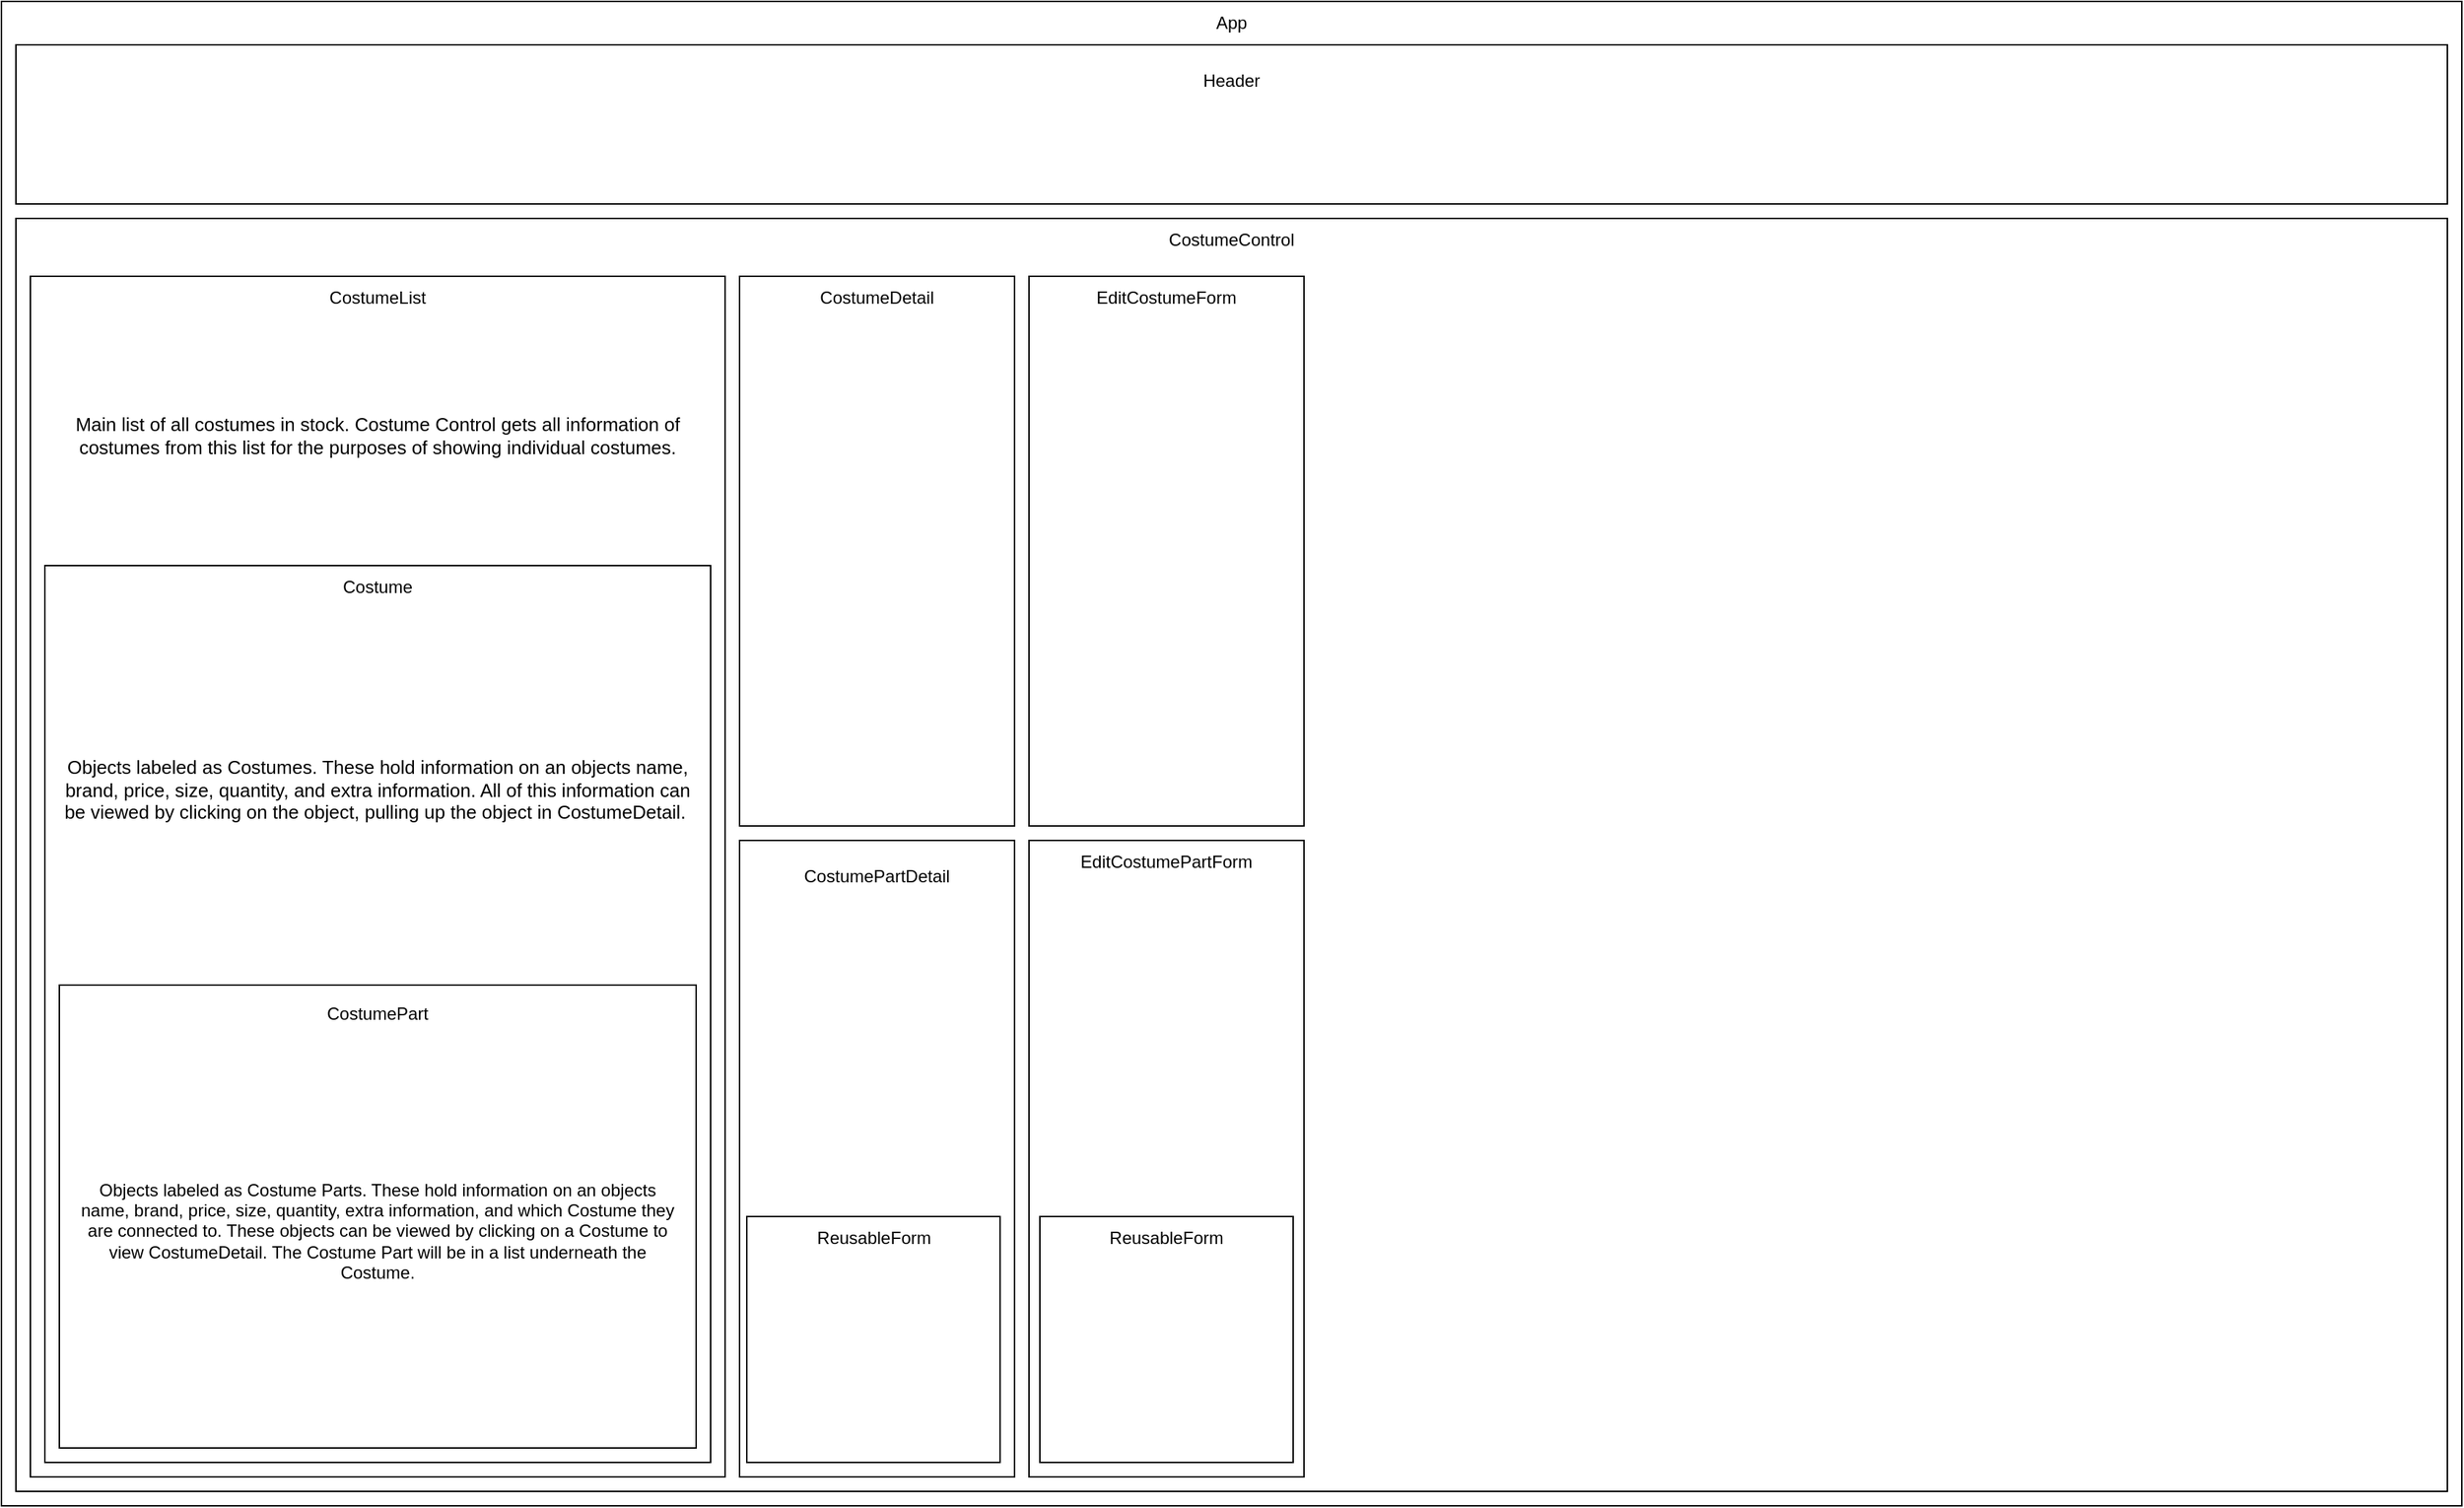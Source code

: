 <mxfile>
    <diagram name="Page-1" id="rad-OM3xAtKhfUTnnuqS">
        <mxGraphModel dx="1186" dy="463" grid="1" gridSize="10" guides="1" tooltips="1" connect="1" arrows="1" fold="1" page="1" pageScale="1" pageWidth="850" pageHeight="1100" math="0" shadow="0">
            <root>
                <mxCell id="0"/>
                <mxCell id="1" parent="0"/>
                <mxCell id="aeKoGPZsEb-PWAGv4kwy-1" value="" style="rounded=0;whiteSpace=wrap;html=1;" parent="1" vertex="1">
                    <mxGeometry y="40" width="1700" height="1040" as="geometry"/>
                </mxCell>
                <mxCell id="HdBy2Fx3M0TaIa8yCIId-1" value="App" style="text;html=1;align=center;verticalAlign=middle;whiteSpace=wrap;rounded=0;" parent="1" vertex="1">
                    <mxGeometry x="820" y="40" width="60" height="30" as="geometry"/>
                </mxCell>
                <mxCell id="HdBy2Fx3M0TaIa8yCIId-2" value="" style="rounded=0;whiteSpace=wrap;html=1;" parent="1" vertex="1">
                    <mxGeometry x="10" y="70" width="1680" height="110" as="geometry"/>
                </mxCell>
                <mxCell id="HdBy2Fx3M0TaIa8yCIId-3" value="Header" style="text;html=1;align=center;verticalAlign=middle;whiteSpace=wrap;rounded=0;" parent="1" vertex="1">
                    <mxGeometry x="820" y="80" width="60" height="30" as="geometry"/>
                </mxCell>
                <mxCell id="HdBy2Fx3M0TaIa8yCIId-4" value="" style="rounded=0;whiteSpace=wrap;html=1;" parent="1" vertex="1">
                    <mxGeometry x="10" y="190" width="1680" height="880" as="geometry"/>
                </mxCell>
                <mxCell id="HdBy2Fx3M0TaIa8yCIId-5" value="CostumeControl" style="text;html=1;align=center;verticalAlign=middle;whiteSpace=wrap;rounded=0;" parent="1" vertex="1">
                    <mxGeometry x="820" y="190" width="60" height="30" as="geometry"/>
                </mxCell>
                <mxCell id="HdBy2Fx3M0TaIa8yCIId-6" value="" style="rounded=0;whiteSpace=wrap;html=1;" parent="1" vertex="1">
                    <mxGeometry x="20" y="230" width="480" height="830" as="geometry"/>
                </mxCell>
                <mxCell id="HdBy2Fx3M0TaIa8yCIId-7" value="" style="rounded=0;whiteSpace=wrap;html=1;" parent="1" vertex="1">
                    <mxGeometry x="30" y="430" width="460" height="620" as="geometry"/>
                </mxCell>
                <mxCell id="HdBy2Fx3M0TaIa8yCIId-8" value="CostumeList" style="text;html=1;align=center;verticalAlign=middle;whiteSpace=wrap;rounded=0;" parent="1" vertex="1">
                    <mxGeometry x="230" y="230" width="60" height="30" as="geometry"/>
                </mxCell>
                <mxCell id="HdBy2Fx3M0TaIa8yCIId-9" value="Costume" style="text;html=1;align=center;verticalAlign=middle;whiteSpace=wrap;rounded=0;" parent="1" vertex="1">
                    <mxGeometry x="230" y="430" width="60" height="30" as="geometry"/>
                </mxCell>
                <mxCell id="HdBy2Fx3M0TaIa8yCIId-10" value="" style="rounded=0;whiteSpace=wrap;html=1;" parent="1" vertex="1">
                    <mxGeometry x="510" y="230" width="190" height="380" as="geometry"/>
                </mxCell>
                <mxCell id="HdBy2Fx3M0TaIa8yCIId-11" value="CostumeDetail" style="text;html=1;align=center;verticalAlign=middle;whiteSpace=wrap;rounded=0;" parent="1" vertex="1">
                    <mxGeometry x="575" y="230" width="60" height="30" as="geometry"/>
                </mxCell>
                <mxCell id="2" value="" style="rounded=0;whiteSpace=wrap;html=1;" parent="1" vertex="1">
                    <mxGeometry x="40" y="720" width="440" height="320" as="geometry"/>
                </mxCell>
                <mxCell id="3" value="CostumePart" style="text;html=1;strokeColor=none;fillColor=none;align=center;verticalAlign=middle;whiteSpace=wrap;rounded=0;" parent="1" vertex="1">
                    <mxGeometry x="230" y="725" width="60" height="30" as="geometry"/>
                </mxCell>
                <mxCell id="4" value="" style="rounded=0;whiteSpace=wrap;html=1;" parent="1" vertex="1">
                    <mxGeometry x="510" y="620" width="190" height="440" as="geometry"/>
                </mxCell>
                <mxCell id="5" value="CostumePartDetail" style="text;html=1;strokeColor=none;fillColor=none;align=center;verticalAlign=middle;whiteSpace=wrap;rounded=0;" parent="1" vertex="1">
                    <mxGeometry x="575" y="630" width="60" height="30" as="geometry"/>
                </mxCell>
                <mxCell id="8" value="" style="rounded=0;whiteSpace=wrap;html=1;" parent="1" vertex="1">
                    <mxGeometry x="710" y="230" width="190" height="380" as="geometry"/>
                </mxCell>
                <mxCell id="9" value="" style="rounded=0;whiteSpace=wrap;html=1;" parent="1" vertex="1">
                    <mxGeometry x="710" y="620" width="190" height="440" as="geometry"/>
                </mxCell>
                <mxCell id="10" value="EditCostumeForm" style="text;html=1;strokeColor=none;fillColor=none;align=center;verticalAlign=middle;whiteSpace=wrap;rounded=0;" parent="1" vertex="1">
                    <mxGeometry x="775" y="230" width="60" height="30" as="geometry"/>
                </mxCell>
                <mxCell id="11" value="EditCostumePartForm" style="text;html=1;strokeColor=none;fillColor=none;align=center;verticalAlign=middle;whiteSpace=wrap;rounded=0;" parent="1" vertex="1">
                    <mxGeometry x="775" y="620" width="60" height="30" as="geometry"/>
                </mxCell>
                <mxCell id="12" value="" style="rounded=0;whiteSpace=wrap;html=1;" parent="1" vertex="1">
                    <mxGeometry x="515" y="880" width="175" height="170" as="geometry"/>
                </mxCell>
                <mxCell id="13" value="" style="rounded=0;whiteSpace=wrap;html=1;" parent="1" vertex="1">
                    <mxGeometry x="717.5" y="880" width="175" height="170" as="geometry"/>
                </mxCell>
                <mxCell id="14" value="ReusableForm" style="text;html=1;strokeColor=none;fillColor=none;align=center;verticalAlign=middle;whiteSpace=wrap;rounded=0;" parent="1" vertex="1">
                    <mxGeometry x="572.5" y="880" width="60" height="30" as="geometry"/>
                </mxCell>
                <mxCell id="15" value="ReusableForm" style="text;html=1;strokeColor=none;fillColor=none;align=center;verticalAlign=middle;whiteSpace=wrap;rounded=0;" parent="1" vertex="1">
                    <mxGeometry x="775" y="880" width="60" height="30" as="geometry"/>
                </mxCell>
                <mxCell id="16" value="Main list of all costumes in stock. Costume Control gets all information of costumes from this list for the purposes of showing individual costumes." style="text;html=1;strokeColor=none;fillColor=none;align=center;verticalAlign=middle;whiteSpace=wrap;rounded=0;fontSize=13;" parent="1" vertex="1">
                    <mxGeometry x="30" y="260" width="460" height="160" as="geometry"/>
                </mxCell>
                <mxCell id="17" value="Objects labeled as Costumes. These hold information on an objects name, brand, price, size, quantity, and extra information. All of this information can be viewed by clicking on the object, pulling up the object in CostumeDetail.&amp;nbsp;" style="text;html=1;strokeColor=none;fillColor=none;align=center;verticalAlign=middle;whiteSpace=wrap;rounded=0;fontSize=13;" parent="1" vertex="1">
                    <mxGeometry x="40" y="460" width="440" height="250" as="geometry"/>
                </mxCell>
                <mxCell id="18" value="Objects labeled as Costume Parts. These hold information on an objects name, brand, price, size, quantity, extra information, and which Costume they are connected to. These objects can be viewed by clicking on a Costume to view CostumeDetail. The Costume Part will be in a list underneath the Costume." style="text;html=1;strokeColor=none;fillColor=none;align=center;verticalAlign=middle;whiteSpace=wrap;rounded=0;" parent="1" vertex="1">
                    <mxGeometry x="50" y="750" width="420" height="280" as="geometry"/>
                </mxCell>
            </root>
        </mxGraphModel>
    </diagram>
</mxfile>